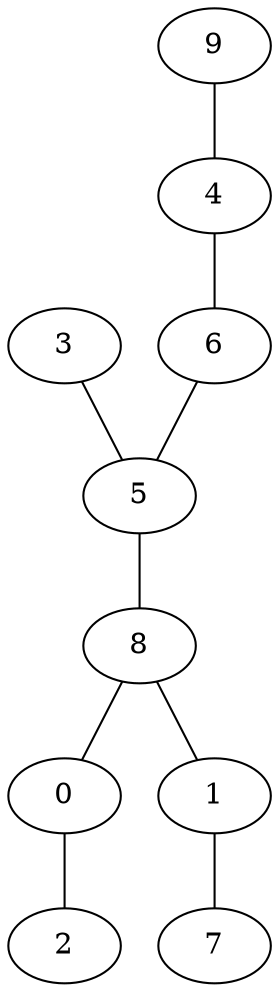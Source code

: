 graph {

  0 [pos="68,-21!"];
  1 [pos="57,60!"];
  2 [pos="82,-60!"];
  3 [pos="-33,54!"];
  4 [pos="-44,11!"];
  5 [pos="-5,26!"];
  6 [pos="-27,3!"];
  7 [pos="90,83!"];
  8 [pos="27,43!"];
  9 [pos="-72,21!"];

  0 -- 2;
  4 -- 6;
  9 -- 4;
  6 -- 5;
  8 -- 1;
  5 -- 8;
  3 -- 5;
  1 -- 7;
  8 -- 0;
}
